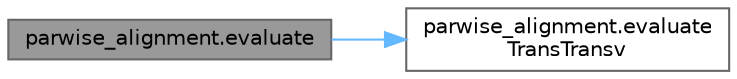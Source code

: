 digraph "parwise_alignment.evaluate"
{
 // LATEX_PDF_SIZE
  bgcolor="transparent";
  edge [fontname=Helvetica,fontsize=10,labelfontname=Helvetica,labelfontsize=10];
  node [fontname=Helvetica,fontsize=10,shape=box,height=0.2,width=0.4];
  rankdir="LR";
  Node1 [id="Node000001",label="parwise_alignment.evaluate",height=0.2,width=0.4,color="gray40", fillcolor="grey60", style="filled", fontcolor="black",tooltip="Calculate cell score for dynamic programming matrix."];
  Node1 -> Node2 [id="edge1_Node000001_Node000002",color="steelblue1",style="solid",tooltip=" "];
  Node2 [id="Node000002",label="parwise_alignment.evaluate\lTransTransv",height=0.2,width=0.4,color="grey40", fillcolor="white", style="filled",URL="$namespaceparwise__alignment.html#a3031d0b267dbd186e3706feaabbc7d0f",tooltip="Calculate substitution score between two nucleotides."];
}

